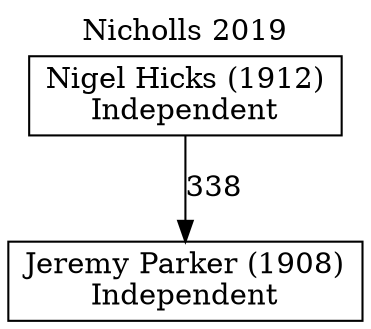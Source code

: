 // House preference flow
digraph "Jeremy Parker (1908)_Nicholls_2019" {
	graph [label="Nicholls 2019" labelloc=t mclimit=10]
	node [shape=box]
	"Jeremy Parker (1908)" [label="Jeremy Parker (1908)
Independent"]
	"Nigel Hicks (1912)" [label="Nigel Hicks (1912)
Independent"]
	"Nigel Hicks (1912)" -> "Jeremy Parker (1908)" [label=338]
}
